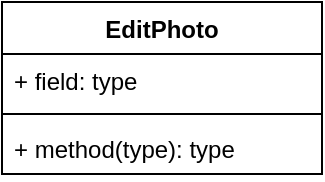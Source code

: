 <mxfile version="21.3.0" type="device">
  <diagram id="gWIHmCNQGPo3FRB6nUDe" name="페이지-1">
    <mxGraphModel dx="712" dy="746" grid="1" gridSize="10" guides="1" tooltips="1" connect="1" arrows="1" fold="1" page="1" pageScale="1" pageWidth="827" pageHeight="1169" math="0" shadow="0">
      <root>
        <mxCell id="0" />
        <mxCell id="1" parent="0" />
        <mxCell id="z0WdG17Uur32NSMXCi5q-1" value="EditPhoto" style="swimlane;fontStyle=1;align=center;verticalAlign=top;childLayout=stackLayout;horizontal=1;startSize=26;horizontalStack=0;resizeParent=1;resizeParentMax=0;resizeLast=0;collapsible=1;marginBottom=0;whiteSpace=wrap;html=1;" vertex="1" parent="1">
          <mxGeometry x="190" y="180" width="160" height="86" as="geometry" />
        </mxCell>
        <mxCell id="z0WdG17Uur32NSMXCi5q-2" value="+ field: type" style="text;strokeColor=none;fillColor=none;align=left;verticalAlign=top;spacingLeft=4;spacingRight=4;overflow=hidden;rotatable=0;points=[[0,0.5],[1,0.5]];portConstraint=eastwest;whiteSpace=wrap;html=1;" vertex="1" parent="z0WdG17Uur32NSMXCi5q-1">
          <mxGeometry y="26" width="160" height="26" as="geometry" />
        </mxCell>
        <mxCell id="z0WdG17Uur32NSMXCi5q-3" value="" style="line;strokeWidth=1;fillColor=none;align=left;verticalAlign=middle;spacingTop=-1;spacingLeft=3;spacingRight=3;rotatable=0;labelPosition=right;points=[];portConstraint=eastwest;strokeColor=inherit;" vertex="1" parent="z0WdG17Uur32NSMXCi5q-1">
          <mxGeometry y="52" width="160" height="8" as="geometry" />
        </mxCell>
        <mxCell id="z0WdG17Uur32NSMXCi5q-4" value="+ method(type): type" style="text;strokeColor=none;fillColor=none;align=left;verticalAlign=top;spacingLeft=4;spacingRight=4;overflow=hidden;rotatable=0;points=[[0,0.5],[1,0.5]];portConstraint=eastwest;whiteSpace=wrap;html=1;" vertex="1" parent="z0WdG17Uur32NSMXCi5q-1">
          <mxGeometry y="60" width="160" height="26" as="geometry" />
        </mxCell>
      </root>
    </mxGraphModel>
  </diagram>
</mxfile>
